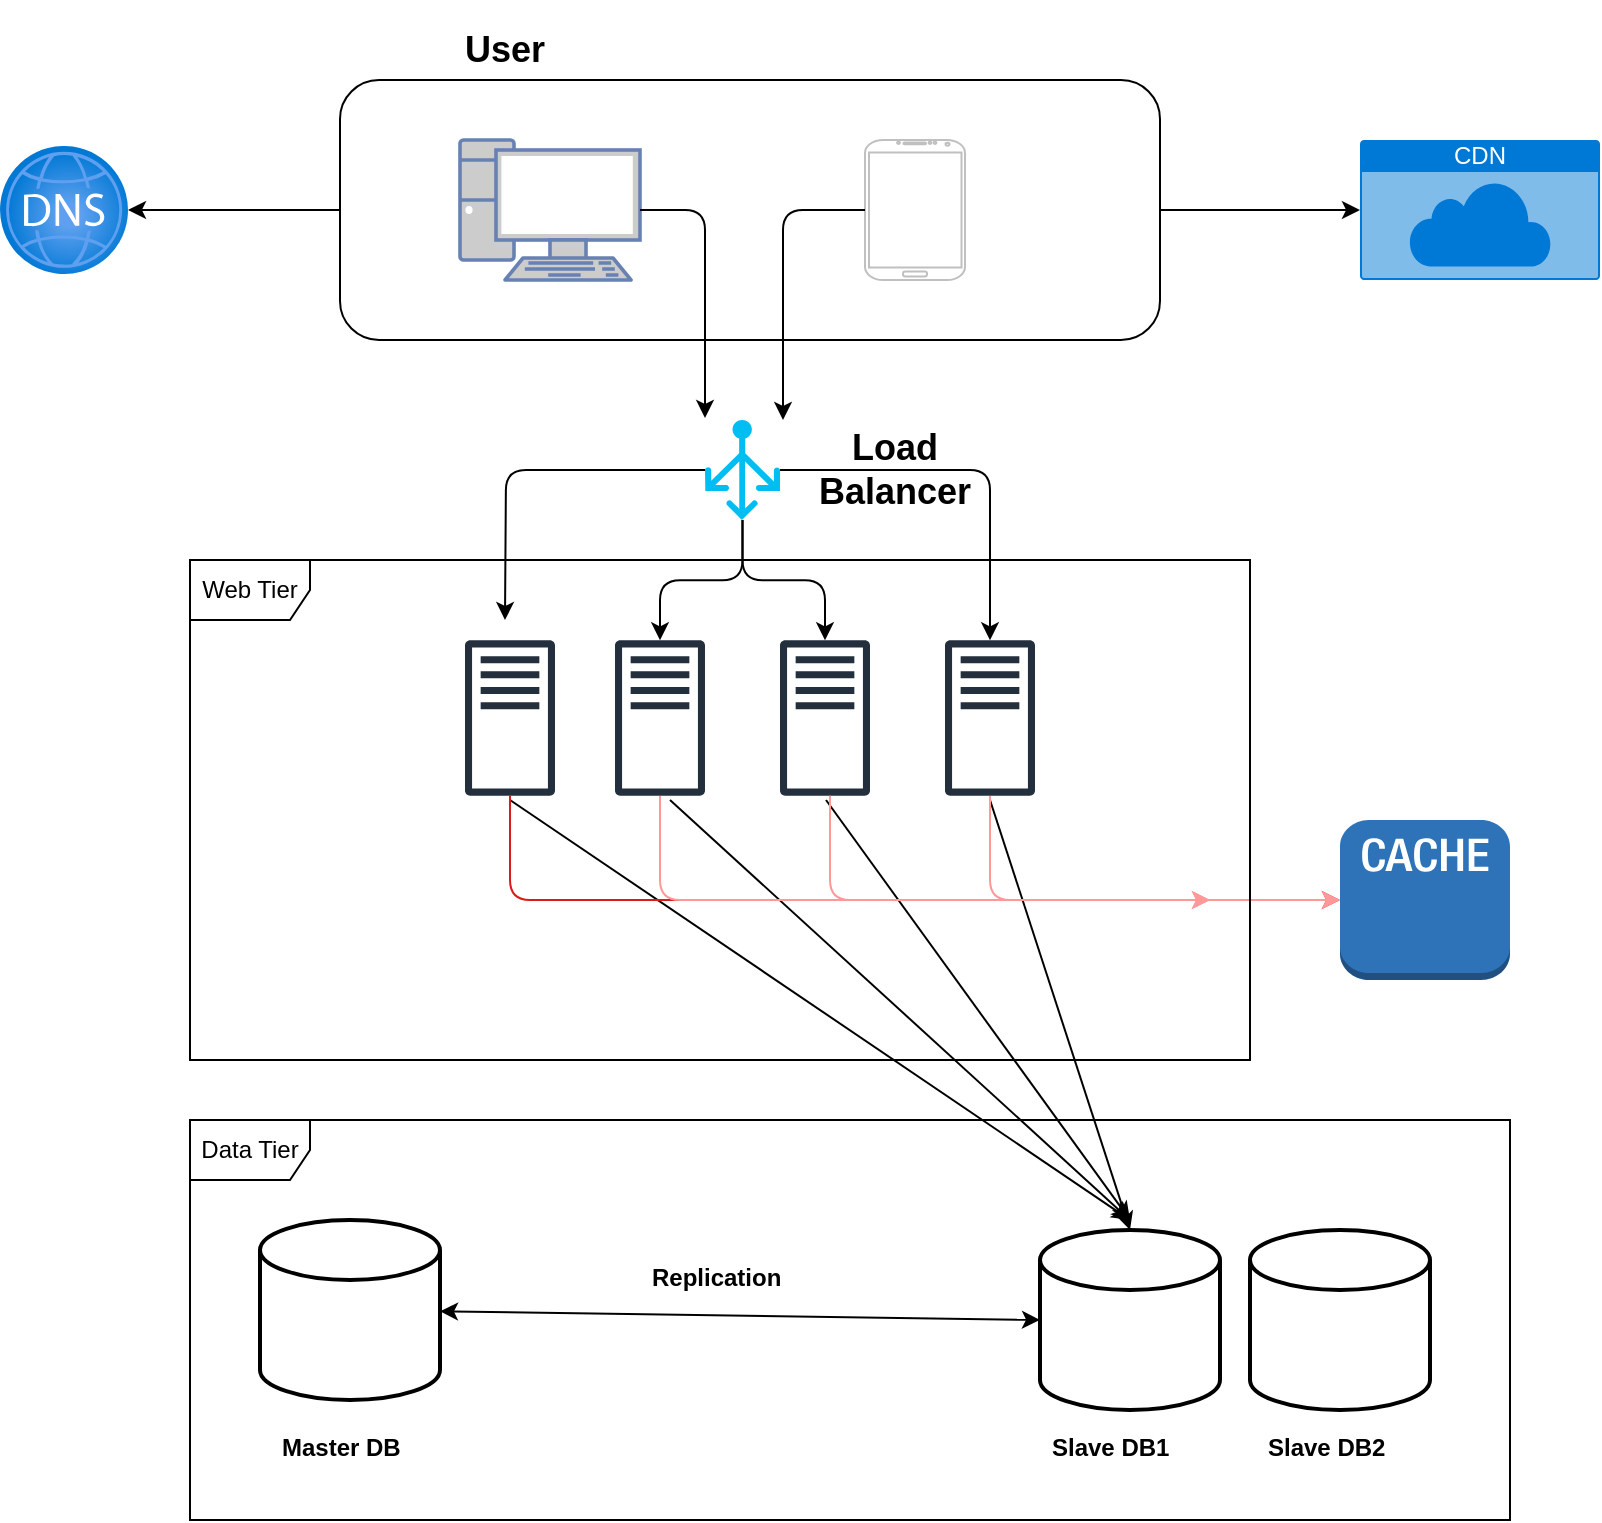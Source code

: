 <mxfile version="24.6.0" type="github">
  <diagram name="Page-1" id="Q9k48pYDpsMU2P6TAH1s">
    <mxGraphModel dx="2012" dy="1146" grid="1" gridSize="10" guides="1" tooltips="1" connect="1" arrows="1" fold="1" page="1" pageScale="1" pageWidth="850" pageHeight="1100" math="0" shadow="0">
      <root>
        <mxCell id="0" />
        <mxCell id="1" parent="0" />
        <mxCell id="KRj7UwOr3qHxxeuFmycR-2" value="" style="image;aspect=fixed;html=1;points=[];align=center;fontSize=12;image=img/lib/azure2/networking/DNS_Zones.svg;rounded=1;" parent="1" vertex="1">
          <mxGeometry x="25" y="103" width="64" height="64" as="geometry" />
        </mxCell>
        <mxCell id="KRj7UwOr3qHxxeuFmycR-27" value="" style="edgeStyle=orthogonalEdgeStyle;rounded=1;orthogonalLoop=1;jettySize=auto;html=1;" parent="1" source="KRj7UwOr3qHxxeuFmycR-5" target="KRj7UwOr3qHxxeuFmycR-2" edge="1">
          <mxGeometry relative="1" as="geometry" />
        </mxCell>
        <mxCell id="KRj7UwOr3qHxxeuFmycR-28" value="" style="edgeStyle=orthogonalEdgeStyle;rounded=1;orthogonalLoop=1;jettySize=auto;html=1;" parent="1" source="KRj7UwOr3qHxxeuFmycR-5" target="KRj7UwOr3qHxxeuFmycR-9" edge="1">
          <mxGeometry relative="1" as="geometry" />
        </mxCell>
        <mxCell id="KRj7UwOr3qHxxeuFmycR-5" value="" style="rounded=1;whiteSpace=wrap;html=1;" parent="1" vertex="1">
          <mxGeometry x="195" y="70" width="410" height="130" as="geometry" />
        </mxCell>
        <mxCell id="KRj7UwOr3qHxxeuFmycR-1" value="" style="fontColor=#0066CC;verticalAlign=top;verticalLabelPosition=bottom;labelPosition=center;align=center;html=1;outlineConnect=0;fillColor=#CCCCCC;strokeColor=#6881B3;gradientColor=none;gradientDirection=north;strokeWidth=2;shape=mxgraph.networks.pc;rounded=1;" parent="1" vertex="1">
          <mxGeometry x="255" y="100" width="90" height="70" as="geometry" />
        </mxCell>
        <mxCell id="KRj7UwOr3qHxxeuFmycR-6" value="&lt;b&gt;&lt;font style=&quot;font-size: 18px;&quot;&gt;User&lt;/font&gt;&lt;/b&gt;" style="text;html=1;align=center;verticalAlign=middle;whiteSpace=wrap;rounded=1;" parent="1" vertex="1">
          <mxGeometry x="230" y="30" width="95" height="50" as="geometry" />
        </mxCell>
        <mxCell id="KRj7UwOr3qHxxeuFmycR-7" value="" style="verticalLabelPosition=bottom;verticalAlign=top;html=1;shadow=0;dashed=0;strokeWidth=1;shape=mxgraph.android.phone2;strokeColor=#c0c0c0;rounded=1;" parent="1" vertex="1">
          <mxGeometry x="457.5" y="100" width="50" height="70" as="geometry" />
        </mxCell>
        <mxCell id="KRj7UwOr3qHxxeuFmycR-9" value="CDN" style="html=1;whiteSpace=wrap;strokeColor=none;fillColor=#0079D6;labelPosition=center;verticalLabelPosition=middle;verticalAlign=top;align=center;fontSize=12;outlineConnect=0;spacingTop=-6;fontColor=#FFFFFF;sketch=0;shape=mxgraph.sitemap.cloud;rounded=1;" parent="1" vertex="1">
          <mxGeometry x="705" y="100" width="120" height="70" as="geometry" />
        </mxCell>
        <mxCell id="KRj7UwOr3qHxxeuFmycR-45" style="rounded=1;orthogonalLoop=1;jettySize=auto;html=1;" parent="1" edge="1">
          <mxGeometry relative="1" as="geometry">
            <mxPoint x="280" y="430" as="sourcePoint" />
            <mxPoint x="590" y="640" as="targetPoint" />
          </mxGeometry>
        </mxCell>
        <mxCell id="KRj7UwOr3qHxxeuFmycR-59" style="edgeStyle=orthogonalEdgeStyle;rounded=1;orthogonalLoop=1;jettySize=auto;html=1;strokeColor=#db1a1a;" parent="1" source="KRj7UwOr3qHxxeuFmycR-15" target="KRj7UwOr3qHxxeuFmycR-55" edge="1">
          <mxGeometry relative="1" as="geometry">
            <Array as="points">
              <mxPoint x="280" y="480" />
            </Array>
          </mxGeometry>
        </mxCell>
        <mxCell id="KRj7UwOr3qHxxeuFmycR-15" value="" style="sketch=0;outlineConnect=0;fontColor=#232F3E;gradientColor=none;fillColor=#232F3D;strokeColor=none;dashed=0;verticalLabelPosition=bottom;verticalAlign=top;align=center;html=1;fontSize=12;fontStyle=0;aspect=fixed;pointerEvents=1;shape=mxgraph.aws4.traditional_server;rounded=1;" parent="1" vertex="1">
          <mxGeometry x="257.5" y="350" width="45" height="78" as="geometry" />
        </mxCell>
        <mxCell id="KRj7UwOr3qHxxeuFmycR-22" style="edgeStyle=orthogonalEdgeStyle;rounded=1;orthogonalLoop=1;jettySize=auto;html=1;" parent="1" source="KRj7UwOr3qHxxeuFmycR-16" edge="1">
          <mxGeometry relative="1" as="geometry">
            <mxPoint x="277.5" y="340" as="targetPoint" />
          </mxGeometry>
        </mxCell>
        <mxCell id="KRj7UwOr3qHxxeuFmycR-23" style="edgeStyle=orthogonalEdgeStyle;rounded=1;orthogonalLoop=1;jettySize=auto;html=1;" parent="1" source="KRj7UwOr3qHxxeuFmycR-16" target="KRj7UwOr3qHxxeuFmycR-21" edge="1">
          <mxGeometry relative="1" as="geometry" />
        </mxCell>
        <mxCell id="KRj7UwOr3qHxxeuFmycR-24" style="edgeStyle=orthogonalEdgeStyle;rounded=1;orthogonalLoop=1;jettySize=auto;html=1;" parent="1" source="KRj7UwOr3qHxxeuFmycR-16" target="KRj7UwOr3qHxxeuFmycR-20" edge="1">
          <mxGeometry relative="1" as="geometry" />
        </mxCell>
        <mxCell id="KRj7UwOr3qHxxeuFmycR-26" style="edgeStyle=orthogonalEdgeStyle;rounded=1;orthogonalLoop=1;jettySize=auto;html=1;" parent="1" source="KRj7UwOr3qHxxeuFmycR-16" target="KRj7UwOr3qHxxeuFmycR-25" edge="1">
          <mxGeometry relative="1" as="geometry" />
        </mxCell>
        <mxCell id="KRj7UwOr3qHxxeuFmycR-16" value="" style="verticalLabelPosition=bottom;html=1;verticalAlign=top;align=center;strokeColor=none;fillColor=#00BEF2;shape=mxgraph.azure.load_balancer_generic;pointerEvents=1;rounded=1;" parent="1" vertex="1">
          <mxGeometry x="377.5" y="240" width="37.5" height="50" as="geometry" />
        </mxCell>
        <mxCell id="KRj7UwOr3qHxxeuFmycR-18" style="edgeStyle=orthogonalEdgeStyle;rounded=1;orthogonalLoop=1;jettySize=auto;html=1;entryX=0;entryY=-0.02;entryDx=0;entryDy=0;entryPerimeter=0;" parent="1" source="KRj7UwOr3qHxxeuFmycR-1" target="KRj7UwOr3qHxxeuFmycR-16" edge="1">
          <mxGeometry relative="1" as="geometry" />
        </mxCell>
        <mxCell id="KRj7UwOr3qHxxeuFmycR-19" style="edgeStyle=orthogonalEdgeStyle;rounded=1;orthogonalLoop=1;jettySize=auto;html=1;entryX=1.04;entryY=0;entryDx=0;entryDy=0;entryPerimeter=0;" parent="1" source="KRj7UwOr3qHxxeuFmycR-7" target="KRj7UwOr3qHxxeuFmycR-16" edge="1">
          <mxGeometry relative="1" as="geometry" />
        </mxCell>
        <mxCell id="KRj7UwOr3qHxxeuFmycR-46" style="rounded=1;orthogonalLoop=1;jettySize=auto;html=1;" parent="1" edge="1">
          <mxGeometry relative="1" as="geometry">
            <mxPoint x="360" y="430" as="sourcePoint" />
            <mxPoint x="590" y="640" as="targetPoint" />
          </mxGeometry>
        </mxCell>
        <mxCell id="KRj7UwOr3qHxxeuFmycR-60" style="edgeStyle=orthogonalEdgeStyle;rounded=1;orthogonalLoop=1;jettySize=auto;html=1;strokeColor=#FF9999;" parent="1" source="KRj7UwOr3qHxxeuFmycR-20" edge="1">
          <mxGeometry relative="1" as="geometry">
            <mxPoint x="630" y="480" as="targetPoint" />
            <Array as="points">
              <mxPoint x="355" y="480" />
            </Array>
          </mxGeometry>
        </mxCell>
        <mxCell id="KRj7UwOr3qHxxeuFmycR-20" value="" style="sketch=0;outlineConnect=0;fontColor=#232F3E;gradientColor=none;fillColor=#232F3D;strokeColor=none;dashed=0;verticalLabelPosition=bottom;verticalAlign=top;align=center;html=1;fontSize=12;fontStyle=0;aspect=fixed;pointerEvents=1;shape=mxgraph.aws4.traditional_server;rounded=1;" parent="1" vertex="1">
          <mxGeometry x="332.5" y="350" width="45" height="78" as="geometry" />
        </mxCell>
        <mxCell id="KRj7UwOr3qHxxeuFmycR-47" style="rounded=1;orthogonalLoop=1;jettySize=auto;html=1;" parent="1" edge="1">
          <mxGeometry relative="1" as="geometry">
            <mxPoint x="438" y="430" as="sourcePoint" />
            <mxPoint x="590" y="640" as="targetPoint" />
          </mxGeometry>
        </mxCell>
        <mxCell id="KRj7UwOr3qHxxeuFmycR-21" value="" style="sketch=0;outlineConnect=0;fontColor=#232F3E;gradientColor=none;fillColor=#232F3D;strokeColor=none;dashed=0;verticalLabelPosition=bottom;verticalAlign=top;align=center;html=1;fontSize=12;fontStyle=0;aspect=fixed;pointerEvents=1;shape=mxgraph.aws4.traditional_server;rounded=1;" parent="1" vertex="1">
          <mxGeometry x="415" y="350" width="45" height="78" as="geometry" />
        </mxCell>
        <mxCell id="KRj7UwOr3qHxxeuFmycR-48" style="rounded=1;orthogonalLoop=1;jettySize=auto;html=1;entryX=0.5;entryY=0;entryDx=0;entryDy=0;entryPerimeter=0;" parent="1" target="KRj7UwOr3qHxxeuFmycR-35" edge="1">
          <mxGeometry relative="1" as="geometry">
            <mxPoint x="520" y="430" as="sourcePoint" />
          </mxGeometry>
        </mxCell>
        <mxCell id="KRj7UwOr3qHxxeuFmycR-62" style="edgeStyle=orthogonalEdgeStyle;rounded=1;orthogonalLoop=1;jettySize=auto;html=1;strokeColor=#FF9999;" parent="1" source="KRj7UwOr3qHxxeuFmycR-25" edge="1">
          <mxGeometry relative="1" as="geometry">
            <mxPoint x="630" y="480" as="targetPoint" />
            <Array as="points">
              <mxPoint x="520" y="480" />
            </Array>
          </mxGeometry>
        </mxCell>
        <mxCell id="KRj7UwOr3qHxxeuFmycR-25" value="" style="sketch=0;outlineConnect=0;fontColor=#232F3E;gradientColor=none;fillColor=#232F3D;strokeColor=none;dashed=0;verticalLabelPosition=bottom;verticalAlign=top;align=center;html=1;fontSize=12;fontStyle=0;aspect=fixed;pointerEvents=1;shape=mxgraph.aws4.traditional_server;rounded=1;" parent="1" vertex="1">
          <mxGeometry x="497.5" y="350" width="45" height="78" as="geometry" />
        </mxCell>
        <mxCell id="KRj7UwOr3qHxxeuFmycR-29" value="&lt;b&gt;&lt;font style=&quot;font-size: 18px;&quot;&gt;Load Balancer&lt;/font&gt;&lt;/b&gt;" style="text;html=1;align=center;verticalAlign=middle;whiteSpace=wrap;rounded=1;" parent="1" vertex="1">
          <mxGeometry x="425" y="240" width="95" height="50" as="geometry" />
        </mxCell>
        <mxCell id="KRj7UwOr3qHxxeuFmycR-30" value="Data Tier" style="shape=umlFrame;whiteSpace=wrap;html=1;pointerEvents=0;rounded=1;" parent="1" vertex="1">
          <mxGeometry x="120" y="590" width="660" height="200" as="geometry" />
        </mxCell>
        <mxCell id="KRj7UwOr3qHxxeuFmycR-33" value="" style="strokeWidth=2;html=1;shape=mxgraph.flowchart.database;whiteSpace=wrap;rounded=1;" parent="1" vertex="1">
          <mxGeometry x="155" y="640" width="90" height="90" as="geometry" />
        </mxCell>
        <mxCell id="KRj7UwOr3qHxxeuFmycR-34" value="Master DB" style="text;strokeColor=none;fillColor=none;spacingLeft=4;spacingRight=4;overflow=hidden;rotatable=0;points=[[0,0.5],[1,0.5]];portConstraint=eastwest;fontSize=12;whiteSpace=wrap;html=1;fontStyle=1;rounded=1;" parent="1" vertex="1">
          <mxGeometry x="160" y="740" width="85" height="30" as="geometry" />
        </mxCell>
        <mxCell id="KRj7UwOr3qHxxeuFmycR-35" value="" style="strokeWidth=2;html=1;shape=mxgraph.flowchart.database;whiteSpace=wrap;rounded=1;" parent="1" vertex="1">
          <mxGeometry x="545" y="645" width="90" height="90" as="geometry" />
        </mxCell>
        <mxCell id="KRj7UwOr3qHxxeuFmycR-36" value="" style="endArrow=classic;startArrow=classic;html=1;rounded=1;entryX=0;entryY=0.5;entryDx=0;entryDy=0;entryPerimeter=0;" parent="1" source="KRj7UwOr3qHxxeuFmycR-33" target="KRj7UwOr3qHxxeuFmycR-35" edge="1">
          <mxGeometry width="50" height="50" relative="1" as="geometry">
            <mxPoint x="335" y="610" as="sourcePoint" />
            <mxPoint x="385" y="560" as="targetPoint" />
          </mxGeometry>
        </mxCell>
        <mxCell id="KRj7UwOr3qHxxeuFmycR-37" value="Replication" style="text;strokeColor=none;fillColor=none;spacingLeft=4;spacingRight=4;overflow=hidden;rotatable=0;points=[[0,0.5],[1,0.5]];portConstraint=eastwest;fontSize=12;whiteSpace=wrap;html=1;fontStyle=1;rounded=1;" parent="1" vertex="1">
          <mxGeometry x="345" y="655" width="85" height="30" as="geometry" />
        </mxCell>
        <mxCell id="KRj7UwOr3qHxxeuFmycR-38" value="Slave DB1" style="text;strokeColor=none;fillColor=none;spacingLeft=4;spacingRight=4;overflow=hidden;rotatable=0;points=[[0,0.5],[1,0.5]];portConstraint=eastwest;fontSize=12;whiteSpace=wrap;html=1;fontStyle=1;rounded=1;" parent="1" vertex="1">
          <mxGeometry x="545" y="740" width="85" height="30" as="geometry" />
        </mxCell>
        <mxCell id="KRj7UwOr3qHxxeuFmycR-43" style="edgeStyle=orthogonalEdgeStyle;rounded=1;orthogonalLoop=1;jettySize=auto;html=1;exitX=0.5;exitY=1;exitDx=0;exitDy=0;exitPerimeter=0;" parent="1" source="KRj7UwOr3qHxxeuFmycR-35" target="KRj7UwOr3qHxxeuFmycR-35" edge="1">
          <mxGeometry relative="1" as="geometry" />
        </mxCell>
        <mxCell id="KRj7UwOr3qHxxeuFmycR-49" value="" style="strokeWidth=2;html=1;shape=mxgraph.flowchart.database;whiteSpace=wrap;rounded=1;" parent="1" vertex="1">
          <mxGeometry x="650" y="645" width="90" height="90" as="geometry" />
        </mxCell>
        <mxCell id="KRj7UwOr3qHxxeuFmycR-50" style="edgeStyle=orthogonalEdgeStyle;rounded=1;orthogonalLoop=1;jettySize=auto;html=1;exitX=0.5;exitY=1;exitDx=0;exitDy=0;exitPerimeter=0;" parent="1" source="KRj7UwOr3qHxxeuFmycR-49" target="KRj7UwOr3qHxxeuFmycR-49" edge="1">
          <mxGeometry relative="1" as="geometry" />
        </mxCell>
        <mxCell id="KRj7UwOr3qHxxeuFmycR-51" value="Slave DB2" style="text;strokeColor=none;fillColor=none;spacingLeft=4;spacingRight=4;overflow=hidden;rotatable=0;points=[[0,0.5],[1,0.5]];portConstraint=eastwest;fontSize=12;whiteSpace=wrap;html=1;fontStyle=1;rounded=1;" parent="1" vertex="1">
          <mxGeometry x="652.5" y="740" width="85" height="30" as="geometry" />
        </mxCell>
        <mxCell id="KRj7UwOr3qHxxeuFmycR-55" value="" style="outlineConnect=0;dashed=0;verticalLabelPosition=bottom;verticalAlign=top;align=center;html=1;shape=mxgraph.aws3.cache_node;fillColor=#2E73B8;gradientColor=none;rounded=1;" parent="1" vertex="1">
          <mxGeometry x="695" y="440" width="85" height="80" as="geometry" />
        </mxCell>
        <mxCell id="KRj7UwOr3qHxxeuFmycR-61" style="edgeStyle=orthogonalEdgeStyle;rounded=1;orthogonalLoop=1;jettySize=auto;html=1;entryX=0;entryY=0.5;entryDx=0;entryDy=0;entryPerimeter=0;strokeColor=#FF9999;" parent="1" source="KRj7UwOr3qHxxeuFmycR-21" target="KRj7UwOr3qHxxeuFmycR-55" edge="1">
          <mxGeometry relative="1" as="geometry">
            <Array as="points">
              <mxPoint x="440" y="480" />
            </Array>
          </mxGeometry>
        </mxCell>
        <mxCell id="KRj7UwOr3qHxxeuFmycR-63" value="Web Tier" style="shape=umlFrame;whiteSpace=wrap;html=1;pointerEvents=0;rounded=1;" parent="1" vertex="1">
          <mxGeometry x="120" y="310" width="530" height="250" as="geometry" />
        </mxCell>
      </root>
    </mxGraphModel>
  </diagram>
</mxfile>
